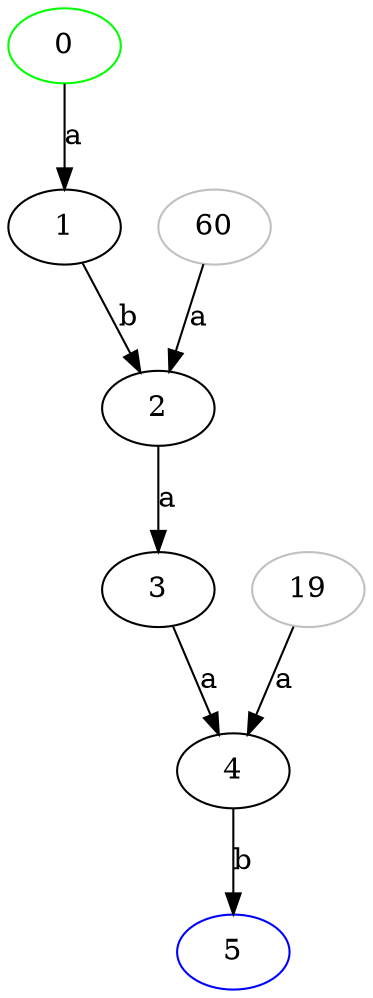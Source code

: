 digraph automate{
0 -> 1 [label=a];
60 -> 2 [label=a];
1 -> 2 [label=b];
2 -> 3 [label=a];
19 -> 4 [label=a];
3 -> 4 [label=a];
4 -> 5 [label=b];
0 [color=green];
5 [color=blue];
60 [color=grey];
19 [color=grey];
}